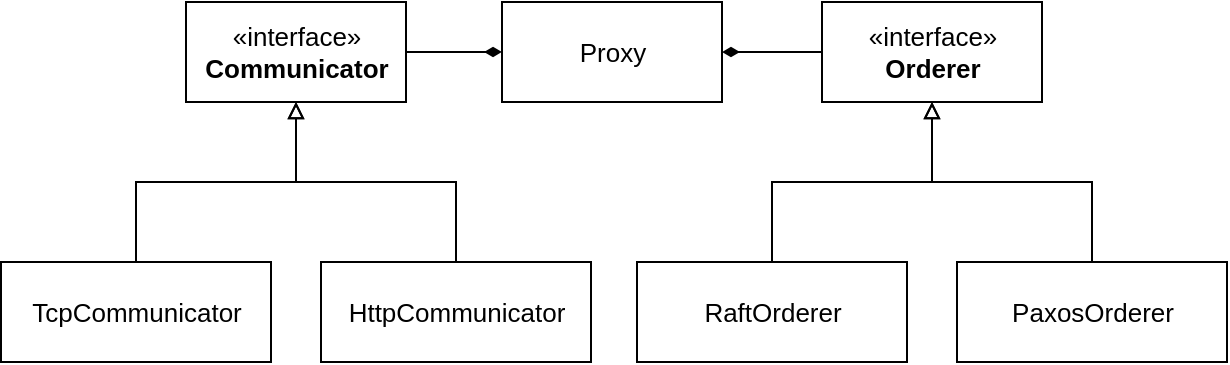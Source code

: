 <mxfile>
    <diagram id="qd3m9n9xI3nyKLkT-n5w" name="Page-1">
        <mxGraphModel dx="1083" dy="265" grid="1" gridSize="10" guides="1" tooltips="1" connect="1" arrows="1" fold="1" page="1" pageScale="1" pageWidth="850" pageHeight="1100" math="0" shadow="0">
            <root>
                <mxCell id="0"/>
                <mxCell id="1" parent="0"/>
                <mxCell id="DHIuvTYnJ7nmmpGvP4Jx-4" style="edgeStyle=orthogonalEdgeStyle;rounded=0;orthogonalLoop=1;jettySize=auto;html=1;endArrow=none;endFill=0;startArrow=diamondThin;startFill=1;fontSize=13;" parent="1" source="DHIuvTYnJ7nmmpGvP4Jx-1" target="DHIuvTYnJ7nmmpGvP4Jx-2" edge="1">
                    <mxGeometry relative="1" as="geometry"/>
                </mxCell>
                <mxCell id="DHIuvTYnJ7nmmpGvP4Jx-5" style="edgeStyle=orthogonalEdgeStyle;rounded=0;orthogonalLoop=1;jettySize=auto;html=1;startArrow=diamondThin;startFill=1;endArrow=none;endFill=0;fontSize=13;" parent="1" source="DHIuvTYnJ7nmmpGvP4Jx-1" target="DHIuvTYnJ7nmmpGvP4Jx-3" edge="1">
                    <mxGeometry relative="1" as="geometry"/>
                </mxCell>
                <mxCell id="DHIuvTYnJ7nmmpGvP4Jx-1" value="Proxy" style="html=1;fontSize=13;" parent="1" vertex="1">
                    <mxGeometry x="320" y="440" width="110" height="50" as="geometry"/>
                </mxCell>
                <mxCell id="DHIuvTYnJ7nmmpGvP4Jx-10" style="edgeStyle=orthogonalEdgeStyle;rounded=0;orthogonalLoop=1;jettySize=auto;html=1;startArrow=block;startFill=0;endArrow=none;endFill=0;fontSize=13;" parent="1" source="DHIuvTYnJ7nmmpGvP4Jx-2" target="DHIuvTYnJ7nmmpGvP4Jx-6" edge="1">
                    <mxGeometry relative="1" as="geometry"/>
                </mxCell>
                <mxCell id="DHIuvTYnJ7nmmpGvP4Jx-15" style="edgeStyle=orthogonalEdgeStyle;rounded=0;orthogonalLoop=1;jettySize=auto;html=1;startArrow=block;startFill=0;endArrow=none;endFill=0;fontSize=13;" parent="1" source="DHIuvTYnJ7nmmpGvP4Jx-2" target="DHIuvTYnJ7nmmpGvP4Jx-14" edge="1">
                    <mxGeometry relative="1" as="geometry"/>
                </mxCell>
                <mxCell id="DHIuvTYnJ7nmmpGvP4Jx-2" value="«interface»&lt;br style=&quot;font-size: 13px;&quot;&gt;&lt;b style=&quot;font-size: 13px;&quot;&gt;Communicator&lt;/b&gt;" style="html=1;fontSize=13;" parent="1" vertex="1">
                    <mxGeometry x="162" y="440" width="110" height="50" as="geometry"/>
                </mxCell>
                <mxCell id="DHIuvTYnJ7nmmpGvP4Jx-22" style="edgeStyle=orthogonalEdgeStyle;rounded=0;orthogonalLoop=1;jettySize=auto;html=1;startArrow=block;startFill=0;endArrow=none;endFill=0;fontSize=13;" parent="1" source="DHIuvTYnJ7nmmpGvP4Jx-3" target="DHIuvTYnJ7nmmpGvP4Jx-20" edge="1">
                    <mxGeometry relative="1" as="geometry"/>
                </mxCell>
                <mxCell id="DHIuvTYnJ7nmmpGvP4Jx-23" style="edgeStyle=orthogonalEdgeStyle;rounded=0;orthogonalLoop=1;jettySize=auto;html=1;startArrow=block;startFill=0;endArrow=none;endFill=0;fontSize=13;" parent="1" source="DHIuvTYnJ7nmmpGvP4Jx-3" target="DHIuvTYnJ7nmmpGvP4Jx-21" edge="1">
                    <mxGeometry relative="1" as="geometry"/>
                </mxCell>
                <mxCell id="DHIuvTYnJ7nmmpGvP4Jx-3" value="«interface»&lt;br style=&quot;font-size: 13px;&quot;&gt;&lt;b style=&quot;font-size: 13px;&quot;&gt;Orderer&lt;/b&gt;" style="html=1;fontSize=13;" parent="1" vertex="1">
                    <mxGeometry x="480" y="440" width="110" height="50" as="geometry"/>
                </mxCell>
                <mxCell id="DHIuvTYnJ7nmmpGvP4Jx-16" value="" style="group;fontSize=13;" parent="1" vertex="1" connectable="0">
                    <mxGeometry x="69.5" y="570" width="295" height="50" as="geometry"/>
                </mxCell>
                <mxCell id="DHIuvTYnJ7nmmpGvP4Jx-6" value="TcpCommunicator" style="html=1;fontStyle=0;fontSize=13;" parent="DHIuvTYnJ7nmmpGvP4Jx-16" vertex="1">
                    <mxGeometry width="135" height="50" as="geometry"/>
                </mxCell>
                <mxCell id="DHIuvTYnJ7nmmpGvP4Jx-14" value="HttpCommunicator" style="html=1;fontStyle=0;fontSize=13;" parent="DHIuvTYnJ7nmmpGvP4Jx-16" vertex="1">
                    <mxGeometry x="160" width="135" height="50" as="geometry"/>
                </mxCell>
                <mxCell id="DHIuvTYnJ7nmmpGvP4Jx-19" value="" style="group;container=1;fontSize=13;" parent="1" vertex="1" connectable="0">
                    <mxGeometry x="387.5" y="570" width="295" height="50" as="geometry"/>
                </mxCell>
                <mxCell id="DHIuvTYnJ7nmmpGvP4Jx-20" value="RaftOrderer" style="html=1;fontStyle=0;fontSize=13;" parent="DHIuvTYnJ7nmmpGvP4Jx-19" vertex="1">
                    <mxGeometry width="135" height="50" as="geometry"/>
                </mxCell>
                <mxCell id="DHIuvTYnJ7nmmpGvP4Jx-21" value="PaxosOrderer" style="html=1;fontStyle=0;fontSize=13;" parent="DHIuvTYnJ7nmmpGvP4Jx-19" vertex="1">
                    <mxGeometry x="160" width="135" height="50" as="geometry"/>
                </mxCell>
            </root>
        </mxGraphModel>
    </diagram>
</mxfile>